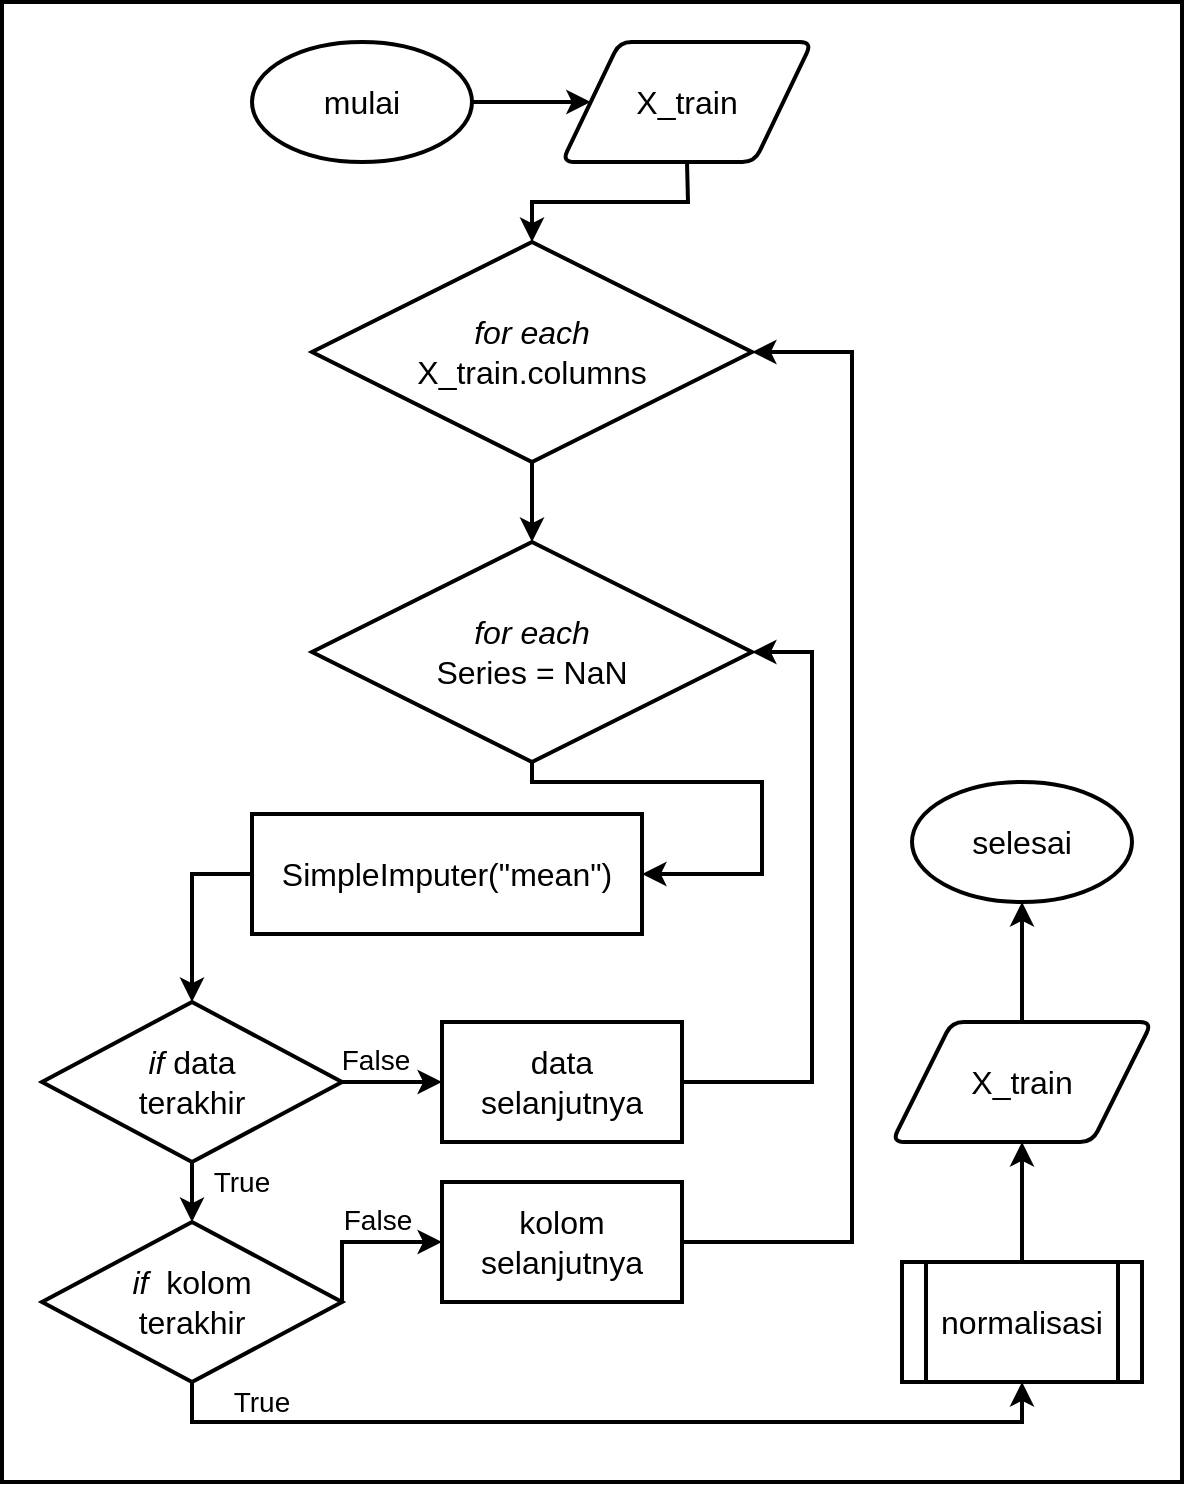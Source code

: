 <mxfile version="14.9.2" type="device"><diagram id="3WjlkqRnuxuJS45cBkbD" name="Page-1"><mxGraphModel dx="2215" dy="761" grid="1" gridSize="10" guides="1" tooltips="1" connect="1" arrows="1" fold="1" page="1" pageScale="1" pageWidth="850" pageHeight="1100" math="0" shadow="0"><root><mxCell id="0"/><mxCell id="1" parent="0"/><mxCell id="1DSOudEeaj6VlTcewy8j-3" value="" style="group" vertex="1" connectable="0" parent="1"><mxGeometry x="-450" y="140" width="590" height="740" as="geometry"/></mxCell><mxCell id="oJcDEL2gCSpP_XBIUzjA-22" value="" style="rounded=0;whiteSpace=wrap;html=1;strokeWidth=2;" parent="1DSOudEeaj6VlTcewy8j-3" vertex="1"><mxGeometry width="590" height="740" as="geometry"/></mxCell><mxCell id="rFzzUaNnvHRJtKOBArn2-2" value="&lt;font style=&quot;font-size: 16px&quot;&gt;selesai&lt;/font&gt;" style="ellipse;whiteSpace=wrap;html=1;strokeWidth=2;" parent="1DSOudEeaj6VlTcewy8j-3" vertex="1"><mxGeometry x="455" y="390" width="110" height="60" as="geometry"/></mxCell><mxCell id="rFzzUaNnvHRJtKOBArn2-5" value="&lt;font style=&quot;font-size: 16px&quot;&gt;normalisasi&lt;/font&gt;" style="shape=process;whiteSpace=wrap;html=1;backgroundOutline=1;strokeWidth=2;" parent="1DSOudEeaj6VlTcewy8j-3" vertex="1"><mxGeometry x="450" y="630" width="120" height="60" as="geometry"/></mxCell><mxCell id="rFzzUaNnvHRJtKOBArn2-6" value="&lt;font style=&quot;font-size: 16px&quot;&gt;X_train&lt;/font&gt;" style="shape=parallelogram;html=1;strokeWidth=2;perimeter=parallelogramPerimeter;whiteSpace=wrap;rounded=1;arcSize=12;size=0.23;" parent="1DSOudEeaj6VlTcewy8j-3" vertex="1"><mxGeometry x="445" y="510" width="130" height="60" as="geometry"/></mxCell><mxCell id="rFzzUaNnvHRJtKOBArn2-18" value="" style="endArrow=classic;html=1;strokeWidth=2;exitX=0.5;exitY=0;exitDx=0;exitDy=0;entryX=0.5;entryY=1;entryDx=0;entryDy=0;" parent="1DSOudEeaj6VlTcewy8j-3" source="rFzzUaNnvHRJtKOBArn2-5" target="rFzzUaNnvHRJtKOBArn2-6" edge="1"><mxGeometry x="440" y="40" width="50" height="50" as="geometry"><mxPoint x="740" y="340" as="sourcePoint"/><mxPoint x="790" y="290" as="targetPoint"/></mxGeometry></mxCell><mxCell id="oJcDEL2gCSpP_XBIUzjA-1" value="&lt;font style=&quot;font-size: 16px&quot;&gt;mulai&lt;/font&gt;" style="ellipse;whiteSpace=wrap;html=1;strokeWidth=2;" parent="1DSOudEeaj6VlTcewy8j-3" vertex="1"><mxGeometry x="125" y="20" width="110" height="60" as="geometry"/></mxCell><mxCell id="oJcDEL2gCSpP_XBIUzjA-2" value="&lt;font style=&quot;font-size: 16px&quot;&gt;X_train&lt;/font&gt;" style="shape=parallelogram;html=1;strokeWidth=2;perimeter=parallelogramPerimeter;whiteSpace=wrap;rounded=1;arcSize=12;size=0.23;" parent="1DSOudEeaj6VlTcewy8j-3" vertex="1"><mxGeometry x="280" y="20" width="125" height="60" as="geometry"/></mxCell><mxCell id="oJcDEL2gCSpP_XBIUzjA-3" value="&lt;font style=&quot;font-size: 16px&quot;&gt;&lt;i&gt;for each&lt;/i&gt;&lt;br&gt;X_train.columns&lt;/font&gt;" style="rhombus;whiteSpace=wrap;html=1;strokeWidth=2;" parent="1DSOudEeaj6VlTcewy8j-3" vertex="1"><mxGeometry x="155" y="120" width="220" height="110" as="geometry"/></mxCell><mxCell id="oJcDEL2gCSpP_XBIUzjA-4" value="" style="endArrow=classic;html=1;exitX=1;exitY=0.5;exitDx=0;exitDy=0;strokeWidth=2;entryX=0;entryY=0.5;entryDx=0;entryDy=0;" parent="1DSOudEeaj6VlTcewy8j-3" source="oJcDEL2gCSpP_XBIUzjA-1" target="oJcDEL2gCSpP_XBIUzjA-2" edge="1"><mxGeometry width="50" height="50" as="geometry"><mxPoint x="265" y="180" as="sourcePoint"/><mxPoint x="315" y="130" as="targetPoint"/></mxGeometry></mxCell><mxCell id="oJcDEL2gCSpP_XBIUzjA-5" value="" style="endArrow=classic;html=1;strokeWidth=2;exitX=0.5;exitY=1;exitDx=0;exitDy=0;entryX=0.5;entryY=0;entryDx=0;entryDy=0;rounded=0;" parent="1DSOudEeaj6VlTcewy8j-3" source="oJcDEL2gCSpP_XBIUzjA-2" target="oJcDEL2gCSpP_XBIUzjA-3" edge="1"><mxGeometry width="50" height="50" as="geometry"><mxPoint x="265" y="180" as="sourcePoint"/><mxPoint x="315" y="130" as="targetPoint"/><Array as="points"><mxPoint x="343" y="100"/><mxPoint x="265" y="100"/></Array></mxGeometry></mxCell><mxCell id="oJcDEL2gCSpP_XBIUzjA-6" value="&lt;font style=&quot;font-size: 16px&quot;&gt;&lt;i&gt;for each&lt;/i&gt;&lt;br&gt;Series = NaN&lt;/font&gt;" style="rhombus;whiteSpace=wrap;html=1;strokeWidth=2;" parent="1DSOudEeaj6VlTcewy8j-3" vertex="1"><mxGeometry x="155" y="270" width="220" height="110" as="geometry"/></mxCell><mxCell id="oJcDEL2gCSpP_XBIUzjA-7" value="" style="endArrow=classic;html=1;strokeWidth=2;exitX=0.5;exitY=1;exitDx=0;exitDy=0;entryX=0.5;entryY=0;entryDx=0;entryDy=0;" parent="1DSOudEeaj6VlTcewy8j-3" source="oJcDEL2gCSpP_XBIUzjA-3" target="oJcDEL2gCSpP_XBIUzjA-6" edge="1"><mxGeometry width="50" height="50" as="geometry"><mxPoint x="265" y="280" as="sourcePoint"/><mxPoint x="315" y="230" as="targetPoint"/></mxGeometry></mxCell><mxCell id="oJcDEL2gCSpP_XBIUzjA-8" value="&lt;font style=&quot;font-size: 16px&quot;&gt;SimpleImputer(&quot;mean&quot;)&lt;/font&gt;" style="rounded=0;whiteSpace=wrap;html=1;strokeWidth=2;" parent="1DSOudEeaj6VlTcewy8j-3" vertex="1"><mxGeometry x="125" y="406" width="195" height="60" as="geometry"/></mxCell><mxCell id="oJcDEL2gCSpP_XBIUzjA-9" value="" style="endArrow=classic;html=1;strokeWidth=2;exitX=0.5;exitY=1;exitDx=0;exitDy=0;entryX=1;entryY=0.5;entryDx=0;entryDy=0;rounded=0;" parent="1DSOudEeaj6VlTcewy8j-3" source="oJcDEL2gCSpP_XBIUzjA-6" target="oJcDEL2gCSpP_XBIUzjA-8" edge="1"><mxGeometry x="450" y="-140" width="50" height="50" as="geometry"><mxPoint x="145" y="380" as="sourcePoint"/><mxPoint x="195" y="330" as="targetPoint"/><Array as="points"><mxPoint x="265" y="390"/><mxPoint x="380" y="390"/><mxPoint x="380" y="436"/></Array></mxGeometry></mxCell><mxCell id="oJcDEL2gCSpP_XBIUzjA-10" value="&lt;font style=&quot;font-size: 16px&quot;&gt;&lt;i&gt;if&lt;/i&gt;&amp;nbsp;data&lt;br&gt;terakhir&lt;/font&gt;" style="rhombus;whiteSpace=wrap;html=1;strokeWidth=2;" parent="1DSOudEeaj6VlTcewy8j-3" vertex="1"><mxGeometry x="20" y="500" width="150" height="80" as="geometry"/></mxCell><mxCell id="oJcDEL2gCSpP_XBIUzjA-11" value="&lt;font style=&quot;font-size: 16px&quot;&gt;data&lt;br&gt;selanjutnya&lt;/font&gt;" style="rounded=0;whiteSpace=wrap;html=1;strokeWidth=2;" parent="1DSOudEeaj6VlTcewy8j-3" vertex="1"><mxGeometry x="220" y="510" width="120" height="60" as="geometry"/></mxCell><mxCell id="oJcDEL2gCSpP_XBIUzjA-12" value="&lt;font style=&quot;font-size: 16px&quot;&gt;&lt;i&gt;if&lt;/i&gt;&amp;nbsp; kolom&lt;br&gt;terakhir&lt;/font&gt;" style="rhombus;whiteSpace=wrap;html=1;strokeWidth=2;" parent="1DSOudEeaj6VlTcewy8j-3" vertex="1"><mxGeometry x="20" y="610" width="150" height="80" as="geometry"/></mxCell><mxCell id="oJcDEL2gCSpP_XBIUzjA-13" value="&lt;font style=&quot;font-size: 16px&quot;&gt;kolom&lt;br&gt;selanjutnya&lt;/font&gt;" style="rounded=0;whiteSpace=wrap;html=1;strokeWidth=2;" parent="1DSOudEeaj6VlTcewy8j-3" vertex="1"><mxGeometry x="220" y="590" width="120" height="60" as="geometry"/></mxCell><mxCell id="oJcDEL2gCSpP_XBIUzjA-15" value="" style="endArrow=classic;html=1;strokeWidth=2;exitX=1;exitY=0.5;exitDx=0;exitDy=0;entryX=1;entryY=0.5;entryDx=0;entryDy=0;rounded=0;" parent="1DSOudEeaj6VlTcewy8j-3" source="oJcDEL2gCSpP_XBIUzjA-11" target="oJcDEL2gCSpP_XBIUzjA-6" edge="1"><mxGeometry width="50" height="50" as="geometry"><mxPoint x="295" y="410" as="sourcePoint"/><mxPoint x="345" y="360" as="targetPoint"/><Array as="points"><mxPoint x="405" y="540"/><mxPoint x="405" y="325"/></Array></mxGeometry></mxCell><mxCell id="oJcDEL2gCSpP_XBIUzjA-16" value="" style="endArrow=classic;html=1;strokeWidth=2;exitX=1;exitY=0.5;exitDx=0;exitDy=0;entryX=1;entryY=0.5;entryDx=0;entryDy=0;rounded=0;" parent="1DSOudEeaj6VlTcewy8j-3" source="oJcDEL2gCSpP_XBIUzjA-13" target="oJcDEL2gCSpP_XBIUzjA-3" edge="1"><mxGeometry width="50" height="50" as="geometry"><mxPoint x="125" y="450" as="sourcePoint"/><mxPoint x="175" y="400" as="targetPoint"/><Array as="points"><mxPoint x="425" y="620"/><mxPoint x="425" y="175"/></Array></mxGeometry></mxCell><mxCell id="oJcDEL2gCSpP_XBIUzjA-17" value="" style="endArrow=classic;html=1;strokeWidth=2;exitX=1;exitY=0.5;exitDx=0;exitDy=0;entryX=0;entryY=0.5;entryDx=0;entryDy=0;" parent="1DSOudEeaj6VlTcewy8j-3" source="oJcDEL2gCSpP_XBIUzjA-10" target="oJcDEL2gCSpP_XBIUzjA-11" edge="1"><mxGeometry width="50" height="50" as="geometry"><mxPoint x="85" y="570" as="sourcePoint"/><mxPoint x="135" y="520" as="targetPoint"/></mxGeometry></mxCell><mxCell id="oJcDEL2gCSpP_XBIUzjA-18" value="" style="endArrow=classic;html=1;strokeWidth=2;exitX=0.5;exitY=1;exitDx=0;exitDy=0;" parent="1DSOudEeaj6VlTcewy8j-3" source="oJcDEL2gCSpP_XBIUzjA-10" edge="1"><mxGeometry width="50" height="50" as="geometry"><mxPoint x="-5" y="620" as="sourcePoint"/><mxPoint x="95" y="610" as="targetPoint"/></mxGeometry></mxCell><mxCell id="oJcDEL2gCSpP_XBIUzjA-19" value="" style="endArrow=classic;html=1;strokeWidth=2;exitX=1;exitY=0.5;exitDx=0;exitDy=0;entryX=0;entryY=0.5;entryDx=0;entryDy=0;rounded=0;" parent="1DSOudEeaj6VlTcewy8j-3" source="oJcDEL2gCSpP_XBIUzjA-12" target="oJcDEL2gCSpP_XBIUzjA-13" edge="1"><mxGeometry width="50" height="50" as="geometry"><mxPoint x="35" y="610" as="sourcePoint"/><mxPoint x="85" y="560" as="targetPoint"/><Array as="points"><mxPoint x="170" y="620"/></Array></mxGeometry></mxCell><mxCell id="oJcDEL2gCSpP_XBIUzjA-20" value="" style="endArrow=classic;html=1;exitX=0.5;exitY=1;exitDx=0;exitDy=0;entryX=0.5;entryY=1;entryDx=0;entryDy=0;rounded=0;strokeWidth=2;" parent="1DSOudEeaj6VlTcewy8j-3" source="oJcDEL2gCSpP_XBIUzjA-12" target="rFzzUaNnvHRJtKOBArn2-5" edge="1"><mxGeometry width="50" height="50" as="geometry"><mxPoint x="420" y="660" as="sourcePoint"/><mxPoint x="470" y="610" as="targetPoint"/><Array as="points"><mxPoint x="95" y="710"/><mxPoint x="510" y="710"/></Array></mxGeometry></mxCell><mxCell id="oJcDEL2gCSpP_XBIUzjA-21" value="" style="endArrow=classic;html=1;strokeWidth=2;exitX=0.5;exitY=0;exitDx=0;exitDy=0;entryX=0.5;entryY=1;entryDx=0;entryDy=0;" parent="1DSOudEeaj6VlTcewy8j-3" source="rFzzUaNnvHRJtKOBArn2-6" target="rFzzUaNnvHRJtKOBArn2-2" edge="1"><mxGeometry width="50" height="50" as="geometry"><mxPoint x="370" y="420" as="sourcePoint"/><mxPoint x="420" y="370" as="targetPoint"/></mxGeometry></mxCell><mxCell id="oJcDEL2gCSpP_XBIUzjA-24" value="&lt;font style=&quot;font-size: 14px&quot;&gt;True&lt;/font&gt;" style="text;html=1;strokeColor=none;fillColor=none;align=center;verticalAlign=middle;whiteSpace=wrap;rounded=0;" parent="1DSOudEeaj6VlTcewy8j-3" vertex="1"><mxGeometry x="100" y="580" width="40" height="20" as="geometry"/></mxCell><mxCell id="oJcDEL2gCSpP_XBIUzjA-25" value="&lt;font style=&quot;font-size: 14px&quot;&gt;True&lt;/font&gt;" style="text;html=1;strokeColor=none;fillColor=none;align=center;verticalAlign=middle;whiteSpace=wrap;rounded=0;" parent="1DSOudEeaj6VlTcewy8j-3" vertex="1"><mxGeometry x="110" y="690" width="40" height="20" as="geometry"/></mxCell><mxCell id="oJcDEL2gCSpP_XBIUzjA-26" value="&lt;font style=&quot;font-size: 14px&quot;&gt;False&lt;/font&gt;" style="text;html=1;strokeColor=none;fillColor=none;align=center;verticalAlign=middle;whiteSpace=wrap;rounded=0;" parent="1DSOudEeaj6VlTcewy8j-3" vertex="1"><mxGeometry x="167" y="519" width="40" height="20" as="geometry"/></mxCell><mxCell id="oJcDEL2gCSpP_XBIUzjA-27" value="&lt;font style=&quot;font-size: 14px&quot;&gt;False&lt;/font&gt;" style="text;html=1;strokeColor=none;fillColor=none;align=center;verticalAlign=middle;whiteSpace=wrap;rounded=0;" parent="1DSOudEeaj6VlTcewy8j-3" vertex="1"><mxGeometry x="168" y="599" width="40" height="20" as="geometry"/></mxCell><mxCell id="1DSOudEeaj6VlTcewy8j-1" value="" style="endArrow=classic;html=1;strokeWidth=2;exitX=0;exitY=0.5;exitDx=0;exitDy=0;entryX=0.5;entryY=0;entryDx=0;entryDy=0;rounded=0;" edge="1" parent="1DSOudEeaj6VlTcewy8j-3" source="oJcDEL2gCSpP_XBIUzjA-8" target="oJcDEL2gCSpP_XBIUzjA-10"><mxGeometry width="50" height="50" as="geometry"><mxPoint x="290" y="420" as="sourcePoint"/><mxPoint x="340" y="370" as="targetPoint"/><Array as="points"><mxPoint x="95" y="436"/></Array></mxGeometry></mxCell></root></mxGraphModel></diagram></mxfile>